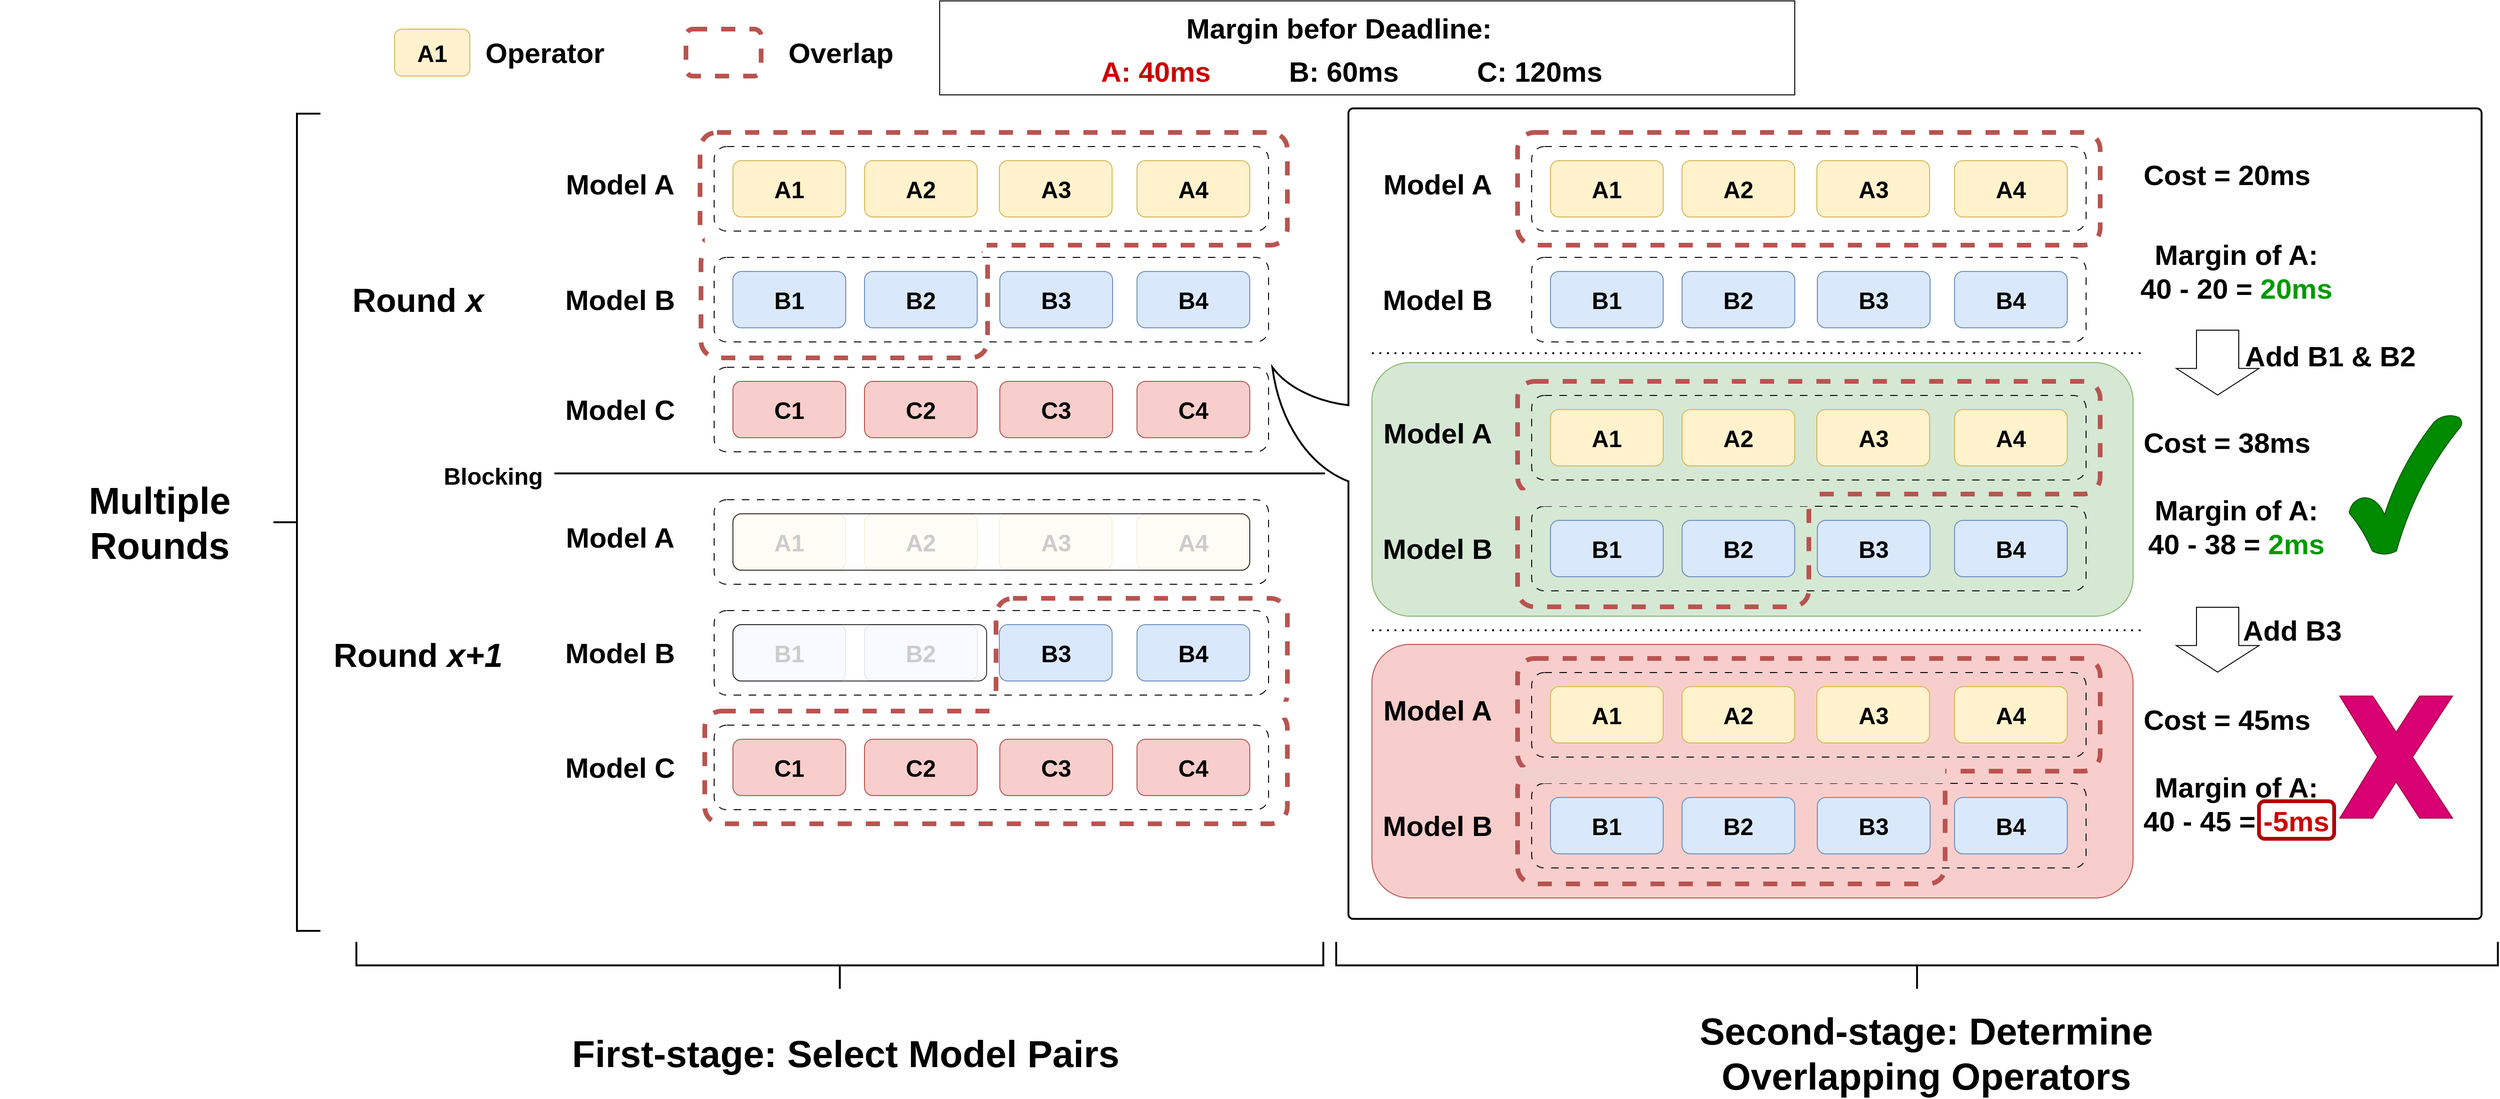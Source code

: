 <mxfile version="22.0.2" type="device">
  <diagram name="第 1 页" id="Swf7uyS4yp4CafleX0ra">
    <mxGraphModel dx="4302" dy="1061" grid="1" gridSize="10" guides="1" tooltips="1" connect="1" arrows="1" fold="1" page="1" pageScale="1" pageWidth="827" pageHeight="1169" math="0" shadow="0">
      <root>
        <mxCell id="0" />
        <mxCell id="1" parent="0" />
        <mxCell id="ba-7oyt0z8voXFTzTS6v-88" value="" style="whiteSpace=wrap;html=1;shape=mxgraph.basic.roundRectCallout;dx=356.49;dy=81;size=5;boundedLbl=1;rotation=90;fillColor=none;strokeWidth=2;" parent="1" vertex="1">
          <mxGeometry x="-183.96" y="32.4" width="862.82" height="1286.88" as="geometry" />
        </mxCell>
        <mxCell id="XQVcX5hq3e3qukLkaY1j-18" value="" style="rounded=0;whiteSpace=wrap;html=1;fillColor=none;shadow=0;" parent="1" vertex="1">
          <mxGeometry x="-750" y="130" width="910" height="100" as="geometry" />
        </mxCell>
        <mxCell id="XQVcX5hq3e3qukLkaY1j-9" value="" style="rounded=1;whiteSpace=wrap;html=1;fillColor=none;dashed=1;dashPattern=8 8;shadow=0;" parent="1" vertex="1">
          <mxGeometry x="-120" y="285" width="590" height="90" as="geometry" />
        </mxCell>
        <mxCell id="XQVcX5hq3e3qukLkaY1j-10" value="" style="rounded=1;whiteSpace=wrap;html=1;fillColor=none;dashed=1;dashPattern=8 8;shadow=0;" parent="1" vertex="1">
          <mxGeometry x="-120" y="403" width="590" height="90" as="geometry" />
        </mxCell>
        <mxCell id="XQVcX5hq3e3qukLkaY1j-1" value="&lt;font size=&quot;1&quot; style=&quot;&quot;&gt;&lt;b style=&quot;font-size: 25px;&quot;&gt;A1&lt;/b&gt;&lt;/font&gt;" style="rounded=1;whiteSpace=wrap;html=1;fillColor=#fff2cc;strokeColor=#d6b656;shadow=0;" parent="1" vertex="1">
          <mxGeometry x="-100" y="300" width="120" height="60" as="geometry" />
        </mxCell>
        <mxCell id="XQVcX5hq3e3qukLkaY1j-2" value="&lt;b style=&quot;border-color: var(--border-color); font-size: 25px;&quot;&gt;B1&lt;/b&gt;" style="rounded=1;whiteSpace=wrap;html=1;fillColor=#dae8fc;strokeColor=#6c8ebf;shadow=0;" parent="1" vertex="1">
          <mxGeometry x="-100" y="418" width="120" height="60" as="geometry" />
        </mxCell>
        <mxCell id="XQVcX5hq3e3qukLkaY1j-3" value="&lt;b style=&quot;border-color: var(--border-color); font-size: 25px;&quot;&gt;A2&lt;/b&gt;" style="rounded=1;whiteSpace=wrap;html=1;fillColor=#fff2cc;strokeColor=#d6b656;shadow=0;" parent="1" vertex="1">
          <mxGeometry x="40" y="300" width="120" height="60" as="geometry" />
        </mxCell>
        <mxCell id="XQVcX5hq3e3qukLkaY1j-4" value="&lt;b style=&quot;border-color: var(--border-color); font-size: 25px;&quot;&gt;A3&lt;/b&gt;" style="rounded=1;whiteSpace=wrap;html=1;fillColor=#fff2cc;strokeColor=#d6b656;shadow=0;" parent="1" vertex="1">
          <mxGeometry x="183.5" y="300" width="120" height="60" as="geometry" />
        </mxCell>
        <mxCell id="XQVcX5hq3e3qukLkaY1j-5" value="&lt;b style=&quot;border-color: var(--border-color); font-size: 25px;&quot;&gt;A4&lt;/b&gt;" style="rounded=1;whiteSpace=wrap;html=1;fillColor=#fff2cc;strokeColor=#d6b656;shadow=0;" parent="1" vertex="1">
          <mxGeometry x="330" y="300" width="120" height="60" as="geometry" />
        </mxCell>
        <mxCell id="XQVcX5hq3e3qukLkaY1j-6" value="&lt;b style=&quot;border-color: var(--border-color); font-size: 25px;&quot;&gt;B2&lt;/b&gt;" style="rounded=1;whiteSpace=wrap;html=1;fillColor=#dae8fc;strokeColor=#6c8ebf;shadow=0;" parent="1" vertex="1">
          <mxGeometry x="40" y="418" width="120" height="60" as="geometry" />
        </mxCell>
        <mxCell id="XQVcX5hq3e3qukLkaY1j-7" value="&lt;b style=&quot;border-color: var(--border-color); font-size: 25px;&quot;&gt;B3&lt;/b&gt;" style="rounded=1;whiteSpace=wrap;html=1;fillColor=#dae8fc;strokeColor=#6c8ebf;shadow=0;" parent="1" vertex="1">
          <mxGeometry x="184" y="418" width="120" height="60" as="geometry" />
        </mxCell>
        <mxCell id="XQVcX5hq3e3qukLkaY1j-8" value="&lt;b style=&quot;border-color: var(--border-color); font-size: 25px;&quot;&gt;B4&lt;/b&gt;" style="rounded=1;whiteSpace=wrap;html=1;fillColor=#dae8fc;strokeColor=#6c8ebf;shadow=0;" parent="1" vertex="1">
          <mxGeometry x="330" y="418" width="120" height="60" as="geometry" />
        </mxCell>
        <mxCell id="XQVcX5hq3e3qukLkaY1j-14" value="" style="rounded=1;whiteSpace=wrap;html=1;fillColor=none;strokeColor=#b85450;strokeWidth=5;dashed=1;shadow=0;" parent="1" vertex="1">
          <mxGeometry x="-135" y="270" width="620" height="120" as="geometry" />
        </mxCell>
        <mxCell id="XQVcX5hq3e3qukLkaY1j-16" value="&lt;b style=&quot;font-size: 30px;&quot;&gt;&lt;font style=&quot;font-size: 30px;&quot;&gt;Margin befor Deadline:&lt;/font&gt;&lt;/b&gt;" style="text;strokeColor=none;align=center;fillColor=none;html=1;verticalAlign=middle;whiteSpace=wrap;rounded=0;shadow=0;fontSize=30;" parent="1" vertex="1">
          <mxGeometry x="-570" y="144" width="490" height="30" as="geometry" />
        </mxCell>
        <mxCell id="XQVcX5hq3e3qukLkaY1j-17" value="&lt;b style=&quot;font-size: 30px;&quot;&gt;&lt;font style=&quot;font-size: 30px;&quot;&gt;&lt;font color=&quot;#cc0000&quot; style=&quot;font-size: 30px;&quot;&gt;A: 40ms&lt;/font&gt;&amp;nbsp; &amp;nbsp; &amp;nbsp; &amp;nbsp; &amp;nbsp; B: 60ms&amp;nbsp; &amp;nbsp; &amp;nbsp; &amp;nbsp; &amp;nbsp; C: 120ms&lt;/font&gt;&lt;/b&gt;" style="text;strokeColor=none;align=center;fillColor=none;html=1;verticalAlign=middle;whiteSpace=wrap;rounded=0;shadow=0;fontSize=30;" parent="1" vertex="1">
          <mxGeometry x="-590" y="190" width="557" height="30" as="geometry" />
        </mxCell>
        <mxCell id="XQVcX5hq3e3qukLkaY1j-19" value="&lt;b&gt;&lt;font style=&quot;font-size: 30px;&quot;&gt;Model B&lt;/font&gt;&lt;/b&gt;" style="text;strokeColor=none;align=center;fillColor=none;html=1;verticalAlign=middle;whiteSpace=wrap;rounded=0;shadow=0;" parent="1" vertex="1">
          <mxGeometry x="-280" y="433" width="120" height="30" as="geometry" />
        </mxCell>
        <mxCell id="XQVcX5hq3e3qukLkaY1j-20" value="&lt;b&gt;&lt;font style=&quot;font-size: 30px;&quot;&gt;Model A&lt;/font&gt;&lt;/b&gt;" style="text;strokeColor=none;align=center;fillColor=none;html=1;verticalAlign=middle;whiteSpace=wrap;rounded=0;shadow=0;" parent="1" vertex="1">
          <mxGeometry x="-280" y="310" width="120" height="30" as="geometry" />
        </mxCell>
        <mxCell id="XQVcX5hq3e3qukLkaY1j-22" value="&lt;b&gt;&lt;font style=&quot;font-size: 30px;&quot;&gt;Margin of A:&lt;br&gt;40 - 20 = &lt;font color=&quot;#009900&quot;&gt;20ms&lt;/font&gt;&lt;br&gt;&lt;/font&gt;&lt;/b&gt;" style="text;strokeColor=none;align=center;fillColor=none;html=1;verticalAlign=middle;whiteSpace=wrap;rounded=0;shadow=0;" parent="1" vertex="1">
          <mxGeometry x="450" y="403" width="360" height="30" as="geometry" />
        </mxCell>
        <mxCell id="XQVcX5hq3e3qukLkaY1j-23" value="&lt;b&gt;&lt;font style=&quot;font-size: 30px;&quot;&gt;Cost = 20ms&lt;/font&gt;&lt;/b&gt;" style="text;strokeColor=none;align=center;fillColor=none;html=1;verticalAlign=middle;whiteSpace=wrap;rounded=0;shadow=0;" parent="1" vertex="1">
          <mxGeometry x="440" y="300" width="360" height="30" as="geometry" />
        </mxCell>
        <mxCell id="XQVcX5hq3e3qukLkaY1j-37" value="" style="endArrow=none;dashed=1;html=1;dashPattern=1 3;strokeWidth=2;rounded=0;shadow=0;" parent="1" edge="1">
          <mxGeometry width="50" height="50" relative="1" as="geometry">
            <mxPoint x="-290" y="505" as="sourcePoint" />
            <mxPoint x="530" y="505" as="targetPoint" />
          </mxGeometry>
        </mxCell>
        <mxCell id="XQVcX5hq3e3qukLkaY1j-38" value="" style="shape=flexArrow;endArrow=classic;html=1;rounded=0;width=45;endSize=9.07;endWidth=42;shadow=0;" parent="1" edge="1">
          <mxGeometry width="50" height="50" relative="1" as="geometry">
            <mxPoint x="610" y="480" as="sourcePoint" />
            <mxPoint x="610" y="550" as="targetPoint" />
          </mxGeometry>
        </mxCell>
        <mxCell id="XQVcX5hq3e3qukLkaY1j-39" value="&lt;b&gt;&lt;font style=&quot;font-size: 30px;&quot;&gt;Add B1 &amp;amp; B2&lt;/font&gt;&lt;/b&gt;" style="text;strokeColor=none;align=center;fillColor=none;html=1;verticalAlign=middle;whiteSpace=wrap;rounded=0;shadow=0;" parent="1" vertex="1">
          <mxGeometry x="630" y="493" width="200" height="30" as="geometry" />
        </mxCell>
        <mxCell id="XQVcX5hq3e3qukLkaY1j-42" value="" style="group" parent="1" vertex="1" connectable="0">
          <mxGeometry x="-280" y="535" width="800" height="250" as="geometry" />
        </mxCell>
        <mxCell id="XQVcX5hq3e3qukLkaY1j-111" value="" style="rounded=1;whiteSpace=wrap;html=1;fillColor=#d5e8d4;strokeColor=#82b366;" parent="XQVcX5hq3e3qukLkaY1j-42" vertex="1">
          <mxGeometry x="-10" y="-20" width="810" height="270" as="geometry" />
        </mxCell>
        <mxCell id="XQVcX5hq3e3qukLkaY1j-24" value="" style="rounded=1;whiteSpace=wrap;html=1;fillColor=none;dashed=1;dashPattern=8 8;shadow=0;" parent="XQVcX5hq3e3qukLkaY1j-42" vertex="1">
          <mxGeometry x="160" y="15" width="590" height="90" as="geometry" />
        </mxCell>
        <mxCell id="XQVcX5hq3e3qukLkaY1j-25" value="" style="rounded=1;whiteSpace=wrap;html=1;fillColor=none;dashed=1;dashPattern=8 8;shadow=0;" parent="XQVcX5hq3e3qukLkaY1j-42" vertex="1">
          <mxGeometry x="160" y="133" width="590" height="90" as="geometry" />
        </mxCell>
        <mxCell id="XQVcX5hq3e3qukLkaY1j-26" value="&lt;font size=&quot;1&quot; style=&quot;&quot;&gt;&lt;b style=&quot;font-size: 25px;&quot;&gt;A1&lt;/b&gt;&lt;/font&gt;" style="rounded=1;whiteSpace=wrap;html=1;fillColor=#fff2cc;strokeColor=#d6b656;shadow=0;" parent="XQVcX5hq3e3qukLkaY1j-42" vertex="1">
          <mxGeometry x="180" y="30" width="120" height="60" as="geometry" />
        </mxCell>
        <mxCell id="XQVcX5hq3e3qukLkaY1j-27" value="&lt;b style=&quot;border-color: var(--border-color); font-size: 25px;&quot;&gt;B1&lt;/b&gt;" style="rounded=1;whiteSpace=wrap;html=1;fillColor=#dae8fc;strokeColor=#6c8ebf;shadow=0;" parent="XQVcX5hq3e3qukLkaY1j-42" vertex="1">
          <mxGeometry x="180" y="148" width="120" height="60" as="geometry" />
        </mxCell>
        <mxCell id="XQVcX5hq3e3qukLkaY1j-28" value="&lt;b style=&quot;border-color: var(--border-color); font-size: 25px;&quot;&gt;A2&lt;/b&gt;" style="rounded=1;whiteSpace=wrap;html=1;fillColor=#fff2cc;strokeColor=#d6b656;shadow=0;" parent="XQVcX5hq3e3qukLkaY1j-42" vertex="1">
          <mxGeometry x="320" y="30" width="120" height="60" as="geometry" />
        </mxCell>
        <mxCell id="XQVcX5hq3e3qukLkaY1j-29" value="&lt;b style=&quot;border-color: var(--border-color); font-size: 25px;&quot;&gt;A3&lt;/b&gt;" style="rounded=1;whiteSpace=wrap;html=1;fillColor=#fff2cc;strokeColor=#d6b656;shadow=0;" parent="XQVcX5hq3e3qukLkaY1j-42" vertex="1">
          <mxGeometry x="463.5" y="30" width="120" height="60" as="geometry" />
        </mxCell>
        <mxCell id="XQVcX5hq3e3qukLkaY1j-30" value="&lt;b style=&quot;border-color: var(--border-color); font-size: 25px;&quot;&gt;A4&lt;/b&gt;" style="rounded=1;whiteSpace=wrap;html=1;fillColor=#fff2cc;strokeColor=#d6b656;shadow=0;" parent="XQVcX5hq3e3qukLkaY1j-42" vertex="1">
          <mxGeometry x="610" y="30" width="120" height="60" as="geometry" />
        </mxCell>
        <mxCell id="XQVcX5hq3e3qukLkaY1j-31" value="&lt;b style=&quot;border-color: var(--border-color); font-size: 25px;&quot;&gt;B2&lt;/b&gt;" style="rounded=1;whiteSpace=wrap;html=1;fillColor=#dae8fc;strokeColor=#6c8ebf;shadow=0;" parent="XQVcX5hq3e3qukLkaY1j-42" vertex="1">
          <mxGeometry x="320" y="148" width="120" height="60" as="geometry" />
        </mxCell>
        <mxCell id="XQVcX5hq3e3qukLkaY1j-32" value="&lt;b style=&quot;border-color: var(--border-color); font-size: 25px;&quot;&gt;B3&lt;/b&gt;" style="rounded=1;whiteSpace=wrap;html=1;fillColor=#dae8fc;strokeColor=#6c8ebf;shadow=0;" parent="XQVcX5hq3e3qukLkaY1j-42" vertex="1">
          <mxGeometry x="464" y="148" width="120" height="60" as="geometry" />
        </mxCell>
        <mxCell id="XQVcX5hq3e3qukLkaY1j-33" value="&lt;b style=&quot;border-color: var(--border-color); font-size: 25px;&quot;&gt;B4&lt;/b&gt;" style="rounded=1;whiteSpace=wrap;html=1;fillColor=#dae8fc;strokeColor=#6c8ebf;shadow=0;" parent="XQVcX5hq3e3qukLkaY1j-42" vertex="1">
          <mxGeometry x="610" y="148" width="120" height="60" as="geometry" />
        </mxCell>
        <mxCell id="XQVcX5hq3e3qukLkaY1j-34" value="" style="rounded=1;whiteSpace=wrap;html=1;fillColor=none;strokeColor=#b85450;strokeWidth=5;dashed=1;shadow=0;" parent="XQVcX5hq3e3qukLkaY1j-42" vertex="1">
          <mxGeometry x="145" width="620" height="120" as="geometry" />
        </mxCell>
        <mxCell id="XQVcX5hq3e3qukLkaY1j-35" value="&lt;b&gt;&lt;font style=&quot;font-size: 30px;&quot;&gt;Model B&lt;/font&gt;&lt;/b&gt;" style="text;strokeColor=none;align=center;fillColor=none;html=1;verticalAlign=middle;whiteSpace=wrap;rounded=0;shadow=0;" parent="XQVcX5hq3e3qukLkaY1j-42" vertex="1">
          <mxGeometry y="163" width="120" height="30" as="geometry" />
        </mxCell>
        <mxCell id="XQVcX5hq3e3qukLkaY1j-36" value="&lt;b&gt;&lt;font style=&quot;font-size: 30px;&quot;&gt;Model A&lt;/font&gt;&lt;/b&gt;" style="text;strokeColor=none;align=center;fillColor=none;html=1;verticalAlign=middle;whiteSpace=wrap;rounded=0;shadow=0;" parent="XQVcX5hq3e3qukLkaY1j-42" vertex="1">
          <mxGeometry y="40" width="120" height="30" as="geometry" />
        </mxCell>
        <mxCell id="XQVcX5hq3e3qukLkaY1j-40" value="" style="rounded=1;whiteSpace=wrap;html=1;fillColor=none;strokeColor=#b85450;strokeWidth=5;dashed=1;shadow=0;" parent="XQVcX5hq3e3qukLkaY1j-42" vertex="1">
          <mxGeometry x="145" y="120" width="310" height="120" as="geometry" />
        </mxCell>
        <mxCell id="XQVcX5hq3e3qukLkaY1j-41" value="" style="rounded=1;whiteSpace=wrap;html=1;strokeColor=none;fillColor=#d8e7d5;" parent="XQVcX5hq3e3qukLkaY1j-42" vertex="1">
          <mxGeometry x="145" y="116" width="315" height="17" as="geometry" />
        </mxCell>
        <mxCell id="XQVcX5hq3e3qukLkaY1j-43" value="&lt;b&gt;&lt;font style=&quot;font-size: 30px;&quot;&gt;Cost = 38ms&lt;/font&gt;&lt;/b&gt;" style="text;strokeColor=none;align=center;fillColor=none;html=1;verticalAlign=middle;whiteSpace=wrap;rounded=0;shadow=0;" parent="1" vertex="1">
          <mxGeometry x="440" y="585" width="360" height="30" as="geometry" />
        </mxCell>
        <mxCell id="XQVcX5hq3e3qukLkaY1j-44" value="&lt;b&gt;&lt;font style=&quot;font-size: 30px;&quot;&gt;Margin of A:&lt;br&gt;40 - 38 = &lt;font color=&quot;#009900&quot;&gt;2ms&lt;/font&gt;&lt;br&gt;&lt;/font&gt;&lt;/b&gt;" style="text;strokeColor=none;align=center;fillColor=none;html=1;verticalAlign=middle;whiteSpace=wrap;rounded=0;shadow=0;" parent="1" vertex="1">
          <mxGeometry x="450" y="675" width="360" height="30" as="geometry" />
        </mxCell>
        <mxCell id="XQVcX5hq3e3qukLkaY1j-87" value="" style="endArrow=none;dashed=1;html=1;dashPattern=1 3;strokeWidth=2;rounded=0;shadow=0;" parent="1" edge="1">
          <mxGeometry width="50" height="50" relative="1" as="geometry">
            <mxPoint x="-290" y="800" as="sourcePoint" />
            <mxPoint x="530" y="800" as="targetPoint" />
          </mxGeometry>
        </mxCell>
        <mxCell id="XQVcX5hq3e3qukLkaY1j-88" value="" style="shape=flexArrow;endArrow=classic;html=1;rounded=0;width=45;endSize=9.07;endWidth=42;shadow=0;" parent="1" edge="1">
          <mxGeometry width="50" height="50" relative="1" as="geometry">
            <mxPoint x="610" y="775" as="sourcePoint" />
            <mxPoint x="610" y="845" as="targetPoint" />
          </mxGeometry>
        </mxCell>
        <mxCell id="XQVcX5hq3e3qukLkaY1j-89" value="&lt;b&gt;&lt;font style=&quot;font-size: 30px;&quot;&gt;Add B3&lt;/font&gt;&lt;/b&gt;" style="text;strokeColor=none;align=center;fillColor=none;html=1;verticalAlign=middle;whiteSpace=wrap;rounded=0;shadow=0;" parent="1" vertex="1">
          <mxGeometry x="610" y="785" width="159" height="30" as="geometry" />
        </mxCell>
        <mxCell id="XQVcX5hq3e3qukLkaY1j-90" value="" style="group" parent="1" vertex="1" connectable="0">
          <mxGeometry x="-280" y="830" width="800" height="255" as="geometry" />
        </mxCell>
        <mxCell id="XQVcX5hq3e3qukLkaY1j-112" value="" style="rounded=1;whiteSpace=wrap;html=1;fillColor=#f8cecc;strokeColor=#b85450;" parent="XQVcX5hq3e3qukLkaY1j-90" vertex="1">
          <mxGeometry x="-10" y="-15" width="810" height="270" as="geometry" />
        </mxCell>
        <mxCell id="XQVcX5hq3e3qukLkaY1j-91" value="" style="rounded=1;whiteSpace=wrap;html=1;fillColor=none;dashed=1;dashPattern=8 8;shadow=0;" parent="XQVcX5hq3e3qukLkaY1j-90" vertex="1">
          <mxGeometry x="160" y="15" width="590" height="90" as="geometry" />
        </mxCell>
        <mxCell id="XQVcX5hq3e3qukLkaY1j-92" value="" style="rounded=1;whiteSpace=wrap;html=1;fillColor=none;dashed=1;dashPattern=8 8;shadow=0;" parent="XQVcX5hq3e3qukLkaY1j-90" vertex="1">
          <mxGeometry x="160" y="133" width="590" height="90" as="geometry" />
        </mxCell>
        <mxCell id="XQVcX5hq3e3qukLkaY1j-93" value="&lt;font size=&quot;1&quot; style=&quot;&quot;&gt;&lt;b style=&quot;font-size: 25px;&quot;&gt;A1&lt;/b&gt;&lt;/font&gt;" style="rounded=1;whiteSpace=wrap;html=1;fillColor=#fff2cc;strokeColor=#d6b656;shadow=0;" parent="XQVcX5hq3e3qukLkaY1j-90" vertex="1">
          <mxGeometry x="180" y="30" width="120" height="60" as="geometry" />
        </mxCell>
        <mxCell id="XQVcX5hq3e3qukLkaY1j-94" value="&lt;b style=&quot;border-color: var(--border-color); font-size: 25px;&quot;&gt;B1&lt;/b&gt;" style="rounded=1;whiteSpace=wrap;html=1;fillColor=#dae8fc;strokeColor=#6c8ebf;shadow=0;" parent="XQVcX5hq3e3qukLkaY1j-90" vertex="1">
          <mxGeometry x="180" y="148" width="120" height="60" as="geometry" />
        </mxCell>
        <mxCell id="XQVcX5hq3e3qukLkaY1j-95" value="&lt;b style=&quot;border-color: var(--border-color); font-size: 25px;&quot;&gt;A2&lt;/b&gt;" style="rounded=1;whiteSpace=wrap;html=1;fillColor=#fff2cc;strokeColor=#d6b656;shadow=0;" parent="XQVcX5hq3e3qukLkaY1j-90" vertex="1">
          <mxGeometry x="320" y="30" width="120" height="60" as="geometry" />
        </mxCell>
        <mxCell id="XQVcX5hq3e3qukLkaY1j-96" value="&lt;b style=&quot;border-color: var(--border-color); font-size: 25px;&quot;&gt;A3&lt;/b&gt;" style="rounded=1;whiteSpace=wrap;html=1;fillColor=#fff2cc;strokeColor=#d6b656;shadow=0;" parent="XQVcX5hq3e3qukLkaY1j-90" vertex="1">
          <mxGeometry x="463.5" y="30" width="120" height="60" as="geometry" />
        </mxCell>
        <mxCell id="XQVcX5hq3e3qukLkaY1j-97" value="&lt;b style=&quot;border-color: var(--border-color); font-size: 25px;&quot;&gt;A4&lt;/b&gt;" style="rounded=1;whiteSpace=wrap;html=1;fillColor=#fff2cc;strokeColor=#d6b656;shadow=0;" parent="XQVcX5hq3e3qukLkaY1j-90" vertex="1">
          <mxGeometry x="610" y="30" width="120" height="60" as="geometry" />
        </mxCell>
        <mxCell id="XQVcX5hq3e3qukLkaY1j-98" value="&lt;b style=&quot;border-color: var(--border-color); font-size: 25px;&quot;&gt;B2&lt;/b&gt;" style="rounded=1;whiteSpace=wrap;html=1;fillColor=#dae8fc;strokeColor=#6c8ebf;shadow=0;" parent="XQVcX5hq3e3qukLkaY1j-90" vertex="1">
          <mxGeometry x="320" y="148" width="120" height="60" as="geometry" />
        </mxCell>
        <mxCell id="XQVcX5hq3e3qukLkaY1j-99" value="&lt;b style=&quot;border-color: var(--border-color); font-size: 25px;&quot;&gt;B3&lt;/b&gt;" style="rounded=1;whiteSpace=wrap;html=1;fillColor=#dae8fc;strokeColor=#6c8ebf;shadow=0;" parent="XQVcX5hq3e3qukLkaY1j-90" vertex="1">
          <mxGeometry x="464" y="148" width="120" height="60" as="geometry" />
        </mxCell>
        <mxCell id="XQVcX5hq3e3qukLkaY1j-100" value="&lt;b style=&quot;border-color: var(--border-color); font-size: 25px;&quot;&gt;B4&lt;/b&gt;" style="rounded=1;whiteSpace=wrap;html=1;fillColor=#dae8fc;strokeColor=#6c8ebf;shadow=0;" parent="XQVcX5hq3e3qukLkaY1j-90" vertex="1">
          <mxGeometry x="610" y="148" width="120" height="60" as="geometry" />
        </mxCell>
        <mxCell id="XQVcX5hq3e3qukLkaY1j-101" value="" style="rounded=1;whiteSpace=wrap;html=1;fillColor=none;strokeColor=#b85450;strokeWidth=5;dashed=1;shadow=0;" parent="XQVcX5hq3e3qukLkaY1j-90" vertex="1">
          <mxGeometry x="145" width="620" height="120" as="geometry" />
        </mxCell>
        <mxCell id="XQVcX5hq3e3qukLkaY1j-102" value="&lt;b&gt;&lt;font style=&quot;font-size: 30px;&quot;&gt;Model B&lt;/font&gt;&lt;/b&gt;" style="text;strokeColor=none;align=center;fillColor=none;html=1;verticalAlign=middle;whiteSpace=wrap;rounded=0;shadow=0;" parent="XQVcX5hq3e3qukLkaY1j-90" vertex="1">
          <mxGeometry y="163" width="120" height="30" as="geometry" />
        </mxCell>
        <mxCell id="XQVcX5hq3e3qukLkaY1j-103" value="&lt;b&gt;&lt;font style=&quot;font-size: 30px;&quot;&gt;Model A&lt;/font&gt;&lt;/b&gt;" style="text;strokeColor=none;align=center;fillColor=none;html=1;verticalAlign=middle;whiteSpace=wrap;rounded=0;shadow=0;" parent="XQVcX5hq3e3qukLkaY1j-90" vertex="1">
          <mxGeometry y="40" width="120" height="30" as="geometry" />
        </mxCell>
        <mxCell id="XQVcX5hq3e3qukLkaY1j-104" value="" style="rounded=1;whiteSpace=wrap;html=1;fillColor=none;strokeColor=#b85450;strokeWidth=5;dashed=1;shadow=0;" parent="XQVcX5hq3e3qukLkaY1j-90" vertex="1">
          <mxGeometry x="145" y="120" width="455" height="120" as="geometry" />
        </mxCell>
        <mxCell id="XQVcX5hq3e3qukLkaY1j-105" value="" style="rounded=1;whiteSpace=wrap;html=1;strokeColor=none;fillColor=#f2d0cd;" parent="XQVcX5hq3e3qukLkaY1j-90" vertex="1">
          <mxGeometry x="145" y="116" width="455" height="17" as="geometry" />
        </mxCell>
        <mxCell id="XQVcX5hq3e3qukLkaY1j-106" value="&lt;b&gt;&lt;font style=&quot;font-size: 30px;&quot;&gt;Cost = 45ms&lt;/font&gt;&lt;/b&gt;" style="text;strokeColor=none;align=center;fillColor=none;html=1;verticalAlign=middle;whiteSpace=wrap;rounded=0;shadow=0;" parent="1" vertex="1">
          <mxGeometry x="440" y="880" width="360" height="30" as="geometry" />
        </mxCell>
        <mxCell id="XQVcX5hq3e3qukLkaY1j-107" value="&lt;b&gt;&lt;font style=&quot;font-size: 30px;&quot;&gt;Margin of A:&lt;br&gt;40 - 45 = &lt;font color=&quot;#cc0000&quot;&gt;-5ms&lt;/font&gt;&lt;br&gt;&lt;/font&gt;&lt;/b&gt;" style="text;strokeColor=none;align=center;fillColor=none;html=1;verticalAlign=middle;whiteSpace=wrap;rounded=0;shadow=0;" parent="1" vertex="1">
          <mxGeometry x="450" y="970" width="360" height="30" as="geometry" />
        </mxCell>
        <mxCell id="ba-7oyt0z8voXFTzTS6v-2" value="" style="rounded=1;whiteSpace=wrap;html=1;fillColor=none;dashed=1;dashPattern=8 8;shadow=0;" parent="1" vertex="1">
          <mxGeometry x="-990" y="285" width="590" height="90" as="geometry" />
        </mxCell>
        <mxCell id="ba-7oyt0z8voXFTzTS6v-3" value="" style="rounded=1;whiteSpace=wrap;html=1;fillColor=none;strokeColor=#b85450;strokeWidth=5;dashed=1;shadow=0;fontSize=30;" parent="1" vertex="1">
          <mxGeometry x="-1020" y="160" width="80" height="50" as="geometry" />
        </mxCell>
        <mxCell id="ba-7oyt0z8voXFTzTS6v-4" value="" style="rounded=1;whiteSpace=wrap;html=1;fillColor=none;dashed=1;dashPattern=8 8;shadow=0;" parent="1" vertex="1">
          <mxGeometry x="-990" y="403" width="590" height="90" as="geometry" />
        </mxCell>
        <mxCell id="ba-7oyt0z8voXFTzTS6v-5" value="&lt;font size=&quot;1&quot; style=&quot;&quot;&gt;&lt;b style=&quot;font-size: 25px;&quot;&gt;A1&lt;/b&gt;&lt;/font&gt;" style="rounded=1;whiteSpace=wrap;html=1;fillColor=#fff2cc;strokeColor=#d6b656;shadow=0;" parent="1" vertex="1">
          <mxGeometry x="-970" y="300" width="120" height="60" as="geometry" />
        </mxCell>
        <mxCell id="ba-7oyt0z8voXFTzTS6v-6" value="&lt;b style=&quot;border-color: var(--border-color); font-size: 25px;&quot;&gt;B1&lt;/b&gt;" style="rounded=1;whiteSpace=wrap;html=1;fillColor=#dae8fc;strokeColor=#6c8ebf;shadow=0;" parent="1" vertex="1">
          <mxGeometry x="-970" y="418" width="120" height="60" as="geometry" />
        </mxCell>
        <mxCell id="ba-7oyt0z8voXFTzTS6v-7" value="&lt;b style=&quot;border-color: var(--border-color); font-size: 25px;&quot;&gt;A2&lt;/b&gt;" style="rounded=1;whiteSpace=wrap;html=1;fillColor=#fff2cc;strokeColor=#d6b656;shadow=0;" parent="1" vertex="1">
          <mxGeometry x="-830" y="300" width="120" height="60" as="geometry" />
        </mxCell>
        <mxCell id="ba-7oyt0z8voXFTzTS6v-8" value="&lt;b style=&quot;border-color: var(--border-color); font-size: 25px;&quot;&gt;A3&lt;/b&gt;" style="rounded=1;whiteSpace=wrap;html=1;fillColor=#fff2cc;strokeColor=#d6b656;shadow=0;" parent="1" vertex="1">
          <mxGeometry x="-686.5" y="300" width="120" height="60" as="geometry" />
        </mxCell>
        <mxCell id="ba-7oyt0z8voXFTzTS6v-9" value="&lt;b style=&quot;border-color: var(--border-color); font-size: 25px;&quot;&gt;A4&lt;/b&gt;" style="rounded=1;whiteSpace=wrap;html=1;fillColor=#fff2cc;strokeColor=#d6b656;shadow=0;" parent="1" vertex="1">
          <mxGeometry x="-540" y="300" width="120" height="60" as="geometry" />
        </mxCell>
        <mxCell id="ba-7oyt0z8voXFTzTS6v-10" value="&lt;b style=&quot;border-color: var(--border-color); font-size: 25px;&quot;&gt;B2&lt;/b&gt;" style="rounded=1;whiteSpace=wrap;html=1;fillColor=#dae8fc;strokeColor=#6c8ebf;shadow=0;" parent="1" vertex="1">
          <mxGeometry x="-830" y="418" width="120" height="60" as="geometry" />
        </mxCell>
        <mxCell id="ba-7oyt0z8voXFTzTS6v-11" value="&lt;b style=&quot;border-color: var(--border-color); font-size: 25px;&quot;&gt;B3&lt;/b&gt;" style="rounded=1;whiteSpace=wrap;html=1;fillColor=#dae8fc;strokeColor=#6c8ebf;shadow=0;" parent="1" vertex="1">
          <mxGeometry x="-686" y="418" width="120" height="60" as="geometry" />
        </mxCell>
        <mxCell id="ba-7oyt0z8voXFTzTS6v-12" value="&lt;b style=&quot;border-color: var(--border-color); font-size: 25px;&quot;&gt;B4&lt;/b&gt;" style="rounded=1;whiteSpace=wrap;html=1;fillColor=#dae8fc;strokeColor=#6c8ebf;shadow=0;" parent="1" vertex="1">
          <mxGeometry x="-540" y="418" width="120" height="60" as="geometry" />
        </mxCell>
        <mxCell id="ba-7oyt0z8voXFTzTS6v-13" value="&lt;font size=&quot;1&quot; style=&quot;&quot;&gt;&lt;b style=&quot;font-size: 25px;&quot;&gt;A1&lt;/b&gt;&lt;/font&gt;" style="rounded=1;whiteSpace=wrap;html=1;fillColor=#fff2cc;strokeColor=#d6b656;shadow=0;" parent="1" vertex="1">
          <mxGeometry x="-1330" y="160" width="80" height="50" as="geometry" />
        </mxCell>
        <mxCell id="ba-7oyt0z8voXFTzTS6v-14" value="&lt;b style=&quot;font-size: 30px;&quot;&gt;&lt;font style=&quot;font-size: 30px;&quot;&gt;Operator&lt;/font&gt;&lt;/b&gt;" style="text;strokeColor=none;align=center;fillColor=none;html=1;verticalAlign=middle;whiteSpace=wrap;rounded=0;shadow=0;fontSize=30;" parent="1" vertex="1">
          <mxGeometry x="-1200" y="170" width="60" height="30" as="geometry" />
        </mxCell>
        <mxCell id="ba-7oyt0z8voXFTzTS6v-15" value="" style="rounded=1;whiteSpace=wrap;html=1;fillColor=none;strokeColor=#b85450;strokeWidth=5;dashed=1;shadow=0;" parent="1" vertex="1">
          <mxGeometry x="-1005" y="270" width="625" height="120" as="geometry" />
        </mxCell>
        <mxCell id="ba-7oyt0z8voXFTzTS6v-16" value="&lt;b style=&quot;font-size: 30px;&quot;&gt;&lt;font style=&quot;font-size: 30px;&quot;&gt;Overlap&lt;/font&gt;&lt;/b&gt;" style="text;strokeColor=none;align=center;fillColor=none;html=1;verticalAlign=middle;whiteSpace=wrap;rounded=0;shadow=0;fontSize=30;" parent="1" vertex="1">
          <mxGeometry x="-920" y="170" width="130" height="30" as="geometry" />
        </mxCell>
        <mxCell id="ba-7oyt0z8voXFTzTS6v-17" value="&lt;b&gt;&lt;font style=&quot;font-size: 30px;&quot;&gt;Model B&lt;/font&gt;&lt;/b&gt;" style="text;strokeColor=none;align=center;fillColor=none;html=1;verticalAlign=middle;whiteSpace=wrap;rounded=0;shadow=0;" parent="1" vertex="1">
          <mxGeometry x="-1150" y="433" width="120" height="30" as="geometry" />
        </mxCell>
        <mxCell id="ba-7oyt0z8voXFTzTS6v-18" value="&lt;b&gt;&lt;font style=&quot;font-size: 30px;&quot;&gt;Model A&lt;/font&gt;&lt;/b&gt;" style="text;strokeColor=none;align=center;fillColor=none;html=1;verticalAlign=middle;whiteSpace=wrap;rounded=0;shadow=0;" parent="1" vertex="1">
          <mxGeometry x="-1150" y="310" width="120" height="30" as="geometry" />
        </mxCell>
        <mxCell id="ba-7oyt0z8voXFTzTS6v-19" value="&lt;b style=&quot;font-size: 35px;&quot;&gt;&lt;font style=&quot;font-size: 35px;&quot;&gt;Round &lt;i&gt;x&lt;/i&gt;&lt;/font&gt;&lt;/b&gt;" style="text;strokeColor=none;align=center;fillColor=none;html=1;verticalAlign=middle;whiteSpace=wrap;rounded=0;shadow=0;" parent="1" vertex="1">
          <mxGeometry x="-1395" y="433" width="180" height="30" as="geometry" />
        </mxCell>
        <mxCell id="ba-7oyt0z8voXFTzTS6v-20" value="" style="endArrow=none;html=1;strokeWidth=2;rounded=0;shadow=0;" parent="1" edge="1">
          <mxGeometry width="50" height="50" relative="1" as="geometry">
            <mxPoint x="-1160" y="633" as="sourcePoint" />
            <mxPoint x="-340" y="633" as="targetPoint" />
          </mxGeometry>
        </mxCell>
        <mxCell id="ba-7oyt0z8voXFTzTS6v-39" value="" style="rounded=1;whiteSpace=wrap;html=1;fillColor=none;dashed=1;dashPattern=8 8;shadow=0;" parent="1" vertex="1">
          <mxGeometry x="-990" y="661" width="590" height="90" as="geometry" />
        </mxCell>
        <mxCell id="ba-7oyt0z8voXFTzTS6v-40" value="" style="rounded=1;whiteSpace=wrap;html=1;fillColor=none;dashed=1;dashPattern=8 8;shadow=0;" parent="1" vertex="1">
          <mxGeometry x="-990" y="779" width="590" height="90" as="geometry" />
        </mxCell>
        <mxCell id="ba-7oyt0z8voXFTzTS6v-41" value="&lt;font size=&quot;1&quot; style=&quot;&quot;&gt;&lt;b style=&quot;font-size: 25px;&quot;&gt;A1&lt;/b&gt;&lt;/font&gt;" style="rounded=1;whiteSpace=wrap;html=1;fillColor=#fff2cc;strokeColor=#d6b656;shadow=0;" parent="1" vertex="1">
          <mxGeometry x="-970" y="676" width="120" height="60" as="geometry" />
        </mxCell>
        <mxCell id="ba-7oyt0z8voXFTzTS6v-42" value="&lt;b style=&quot;border-color: var(--border-color); font-size: 25px;&quot;&gt;B1&lt;/b&gt;" style="rounded=1;whiteSpace=wrap;html=1;fillColor=#dae8fc;strokeColor=#6c8ebf;shadow=0;" parent="1" vertex="1">
          <mxGeometry x="-970" y="794" width="120" height="60" as="geometry" />
        </mxCell>
        <mxCell id="ba-7oyt0z8voXFTzTS6v-43" value="&lt;b style=&quot;border-color: var(--border-color); font-size: 25px;&quot;&gt;A2&lt;/b&gt;" style="rounded=1;whiteSpace=wrap;html=1;fillColor=#fff2cc;strokeColor=#d6b656;shadow=0;" parent="1" vertex="1">
          <mxGeometry x="-830" y="676" width="120" height="60" as="geometry" />
        </mxCell>
        <mxCell id="ba-7oyt0z8voXFTzTS6v-44" value="&lt;b style=&quot;border-color: var(--border-color); font-size: 25px;&quot;&gt;A3&lt;/b&gt;" style="rounded=1;whiteSpace=wrap;html=1;fillColor=#fff2cc;strokeColor=#d6b656;shadow=0;" parent="1" vertex="1">
          <mxGeometry x="-686.5" y="676" width="120" height="60" as="geometry" />
        </mxCell>
        <mxCell id="ba-7oyt0z8voXFTzTS6v-45" value="&lt;b style=&quot;border-color: var(--border-color); font-size: 25px;&quot;&gt;A4&lt;/b&gt;" style="rounded=1;whiteSpace=wrap;html=1;fillColor=#fff2cc;strokeColor=#d6b656;shadow=0;" parent="1" vertex="1">
          <mxGeometry x="-540" y="676" width="120" height="60" as="geometry" />
        </mxCell>
        <mxCell id="ba-7oyt0z8voXFTzTS6v-46" value="&lt;b style=&quot;border-color: var(--border-color); font-size: 25px;&quot;&gt;B2&lt;/b&gt;" style="rounded=1;whiteSpace=wrap;html=1;fillColor=#dae8fc;strokeColor=#6c8ebf;shadow=0;" parent="1" vertex="1">
          <mxGeometry x="-830" y="794" width="120" height="60" as="geometry" />
        </mxCell>
        <mxCell id="ba-7oyt0z8voXFTzTS6v-47" value="&lt;b style=&quot;border-color: var(--border-color); font-size: 25px;&quot;&gt;B4&lt;/b&gt;" style="rounded=1;whiteSpace=wrap;html=1;fillColor=#dae8fc;strokeColor=#6c8ebf;shadow=0;" parent="1" vertex="1">
          <mxGeometry x="-540" y="794" width="120" height="60" as="geometry" />
        </mxCell>
        <mxCell id="ba-7oyt0z8voXFTzTS6v-48" value="" style="rounded=1;whiteSpace=wrap;html=1;fillColor=none;strokeColor=#b85450;strokeWidth=5;dashed=1;shadow=0;" parent="1" vertex="1">
          <mxGeometry x="-1000" y="886" width="620" height="120" as="geometry" />
        </mxCell>
        <mxCell id="ba-7oyt0z8voXFTzTS6v-49" value="&lt;b&gt;&lt;font style=&quot;font-size: 30px;&quot;&gt;Model B&lt;/font&gt;&lt;/b&gt;" style="text;strokeColor=none;align=center;fillColor=none;html=1;verticalAlign=middle;whiteSpace=wrap;rounded=0;shadow=0;" parent="1" vertex="1">
          <mxGeometry x="-1150" y="809" width="120" height="30" as="geometry" />
        </mxCell>
        <mxCell id="ba-7oyt0z8voXFTzTS6v-50" value="&lt;b&gt;&lt;font style=&quot;font-size: 30px;&quot;&gt;Model A&lt;/font&gt;&lt;/b&gt;" style="text;strokeColor=none;align=center;fillColor=none;html=1;verticalAlign=middle;whiteSpace=wrap;rounded=0;shadow=0;" parent="1" vertex="1">
          <mxGeometry x="-1150" y="686" width="120" height="30" as="geometry" />
        </mxCell>
        <mxCell id="ba-7oyt0z8voXFTzTS6v-51" value="" style="rounded=1;whiteSpace=wrap;html=1;fillColor=none;strokeColor=#b85450;strokeWidth=5;dashed=1;shadow=0;" parent="1" vertex="1">
          <mxGeometry x="-690" y="766" width="310" height="120" as="geometry" />
        </mxCell>
        <mxCell id="ba-7oyt0z8voXFTzTS6v-52" value="&lt;b style=&quot;border-color: var(--border-color); font-size: 25px;&quot;&gt;B3&lt;/b&gt;" style="rounded=1;whiteSpace=wrap;html=1;fillColor=#dae8fc;strokeColor=#6c8ebf;shadow=0;" parent="1" vertex="1">
          <mxGeometry x="-686.5" y="794" width="120" height="60" as="geometry" />
        </mxCell>
        <mxCell id="ba-7oyt0z8voXFTzTS6v-53" value="" style="rounded=1;whiteSpace=wrap;html=1;strokeColor=none;fillColor=#FFFFFF;" parent="1" vertex="1">
          <mxGeometry x="-690" y="876" width="320" height="17" as="geometry" />
        </mxCell>
        <mxCell id="ba-7oyt0z8voXFTzTS6v-54" value="" style="rounded=1;whiteSpace=wrap;html=1;opacity=80;" parent="1" vertex="1">
          <mxGeometry x="-970" y="676" width="550" height="60" as="geometry" />
        </mxCell>
        <mxCell id="ba-7oyt0z8voXFTzTS6v-55" value="" style="rounded=1;whiteSpace=wrap;html=1;opacity=80;" parent="1" vertex="1">
          <mxGeometry x="-970" y="794" width="270" height="60" as="geometry" />
        </mxCell>
        <mxCell id="ba-7oyt0z8voXFTzTS6v-57" value="&lt;span&gt;&lt;font style=&quot;font-size: 25px;&quot;&gt;Blocking&lt;/font&gt;&lt;/span&gt;" style="text;strokeColor=none;align=center;fillColor=none;html=1;verticalAlign=middle;whiteSpace=wrap;rounded=0;shadow=0;fontStyle=1" parent="1" vertex="1">
          <mxGeometry x="-1310" y="620" width="170" height="30" as="geometry" />
        </mxCell>
        <mxCell id="ba-7oyt0z8voXFTzTS6v-59" value="&lt;b style=&quot;font-size: 35px;&quot;&gt;&lt;font style=&quot;font-size: 35px;&quot;&gt;Round &lt;i&gt;x+1&lt;/i&gt;&lt;/font&gt;&lt;/b&gt;" style="text;strokeColor=none;align=center;fillColor=none;html=1;verticalAlign=middle;whiteSpace=wrap;rounded=0;shadow=0;" parent="1" vertex="1">
          <mxGeometry x="-1410" y="811" width="210" height="30" as="geometry" />
        </mxCell>
        <mxCell id="ba-7oyt0z8voXFTzTS6v-61" value="" style="rounded=1;whiteSpace=wrap;html=1;fillColor=none;dashed=1;dashPattern=8 8;shadow=0;" parent="1" vertex="1">
          <mxGeometry x="-990" y="520" width="590" height="90" as="geometry" />
        </mxCell>
        <mxCell id="ba-7oyt0z8voXFTzTS6v-62" value="&lt;b style=&quot;border-color: var(--border-color); font-size: 25px;&quot;&gt;C1&lt;/b&gt;" style="rounded=1;whiteSpace=wrap;html=1;fillColor=#f8cecc;strokeColor=#b85450;shadow=0;" parent="1" vertex="1">
          <mxGeometry x="-970" y="535" width="120" height="60" as="geometry" />
        </mxCell>
        <mxCell id="ba-7oyt0z8voXFTzTS6v-63" value="&lt;b style=&quot;border-color: var(--border-color); font-size: 25px;&quot;&gt;C2&lt;/b&gt;" style="rounded=1;whiteSpace=wrap;html=1;fillColor=#f8cecc;strokeColor=#b85450;shadow=0;" parent="1" vertex="1">
          <mxGeometry x="-830" y="535" width="120" height="60" as="geometry" />
        </mxCell>
        <mxCell id="ba-7oyt0z8voXFTzTS6v-64" value="&lt;b style=&quot;border-color: var(--border-color); font-size: 25px;&quot;&gt;C3&lt;/b&gt;" style="rounded=1;whiteSpace=wrap;html=1;fillColor=#f8cecc;strokeColor=#b85450;shadow=0;" parent="1" vertex="1">
          <mxGeometry x="-686" y="535" width="120" height="60" as="geometry" />
        </mxCell>
        <mxCell id="ba-7oyt0z8voXFTzTS6v-65" value="&lt;b style=&quot;border-color: var(--border-color); font-size: 25px;&quot;&gt;C4&lt;/b&gt;" style="rounded=1;whiteSpace=wrap;html=1;fillColor=#f8cecc;strokeColor=#b85450;shadow=0;" parent="1" vertex="1">
          <mxGeometry x="-540" y="535" width="120" height="60" as="geometry" />
        </mxCell>
        <mxCell id="ba-7oyt0z8voXFTzTS6v-66" value="&lt;b&gt;&lt;font style=&quot;font-size: 30px;&quot;&gt;Model C&lt;/font&gt;&lt;/b&gt;" style="text;strokeColor=none;align=center;fillColor=none;html=1;verticalAlign=middle;whiteSpace=wrap;rounded=0;shadow=0;" parent="1" vertex="1">
          <mxGeometry x="-1150" y="550" width="120" height="30" as="geometry" />
        </mxCell>
        <mxCell id="ba-7oyt0z8voXFTzTS6v-73" value="&lt;b style=&quot;border-color: var(--border-color); font-size: 25px;&quot;&gt;C1&lt;/b&gt;" style="rounded=1;whiteSpace=wrap;html=1;fillColor=#f8cecc;strokeColor=#b85450;shadow=0;" parent="1" vertex="1">
          <mxGeometry x="-970" y="916" width="120" height="60" as="geometry" />
        </mxCell>
        <mxCell id="ba-7oyt0z8voXFTzTS6v-74" value="&lt;b style=&quot;border-color: var(--border-color); font-size: 25px;&quot;&gt;C2&lt;/b&gt;" style="rounded=1;whiteSpace=wrap;html=1;fillColor=#f8cecc;strokeColor=#b85450;shadow=0;" parent="1" vertex="1">
          <mxGeometry x="-830" y="916" width="120" height="60" as="geometry" />
        </mxCell>
        <mxCell id="ba-7oyt0z8voXFTzTS6v-75" value="&lt;b style=&quot;border-color: var(--border-color); font-size: 25px;&quot;&gt;C3&lt;/b&gt;" style="rounded=1;whiteSpace=wrap;html=1;fillColor=#f8cecc;strokeColor=#b85450;shadow=0;" parent="1" vertex="1">
          <mxGeometry x="-686" y="916" width="120" height="60" as="geometry" />
        </mxCell>
        <mxCell id="ba-7oyt0z8voXFTzTS6v-76" value="&lt;b style=&quot;border-color: var(--border-color); font-size: 25px;&quot;&gt;C4&lt;/b&gt;" style="rounded=1;whiteSpace=wrap;html=1;fillColor=#f8cecc;strokeColor=#b85450;shadow=0;" parent="1" vertex="1">
          <mxGeometry x="-540" y="916" width="120" height="60" as="geometry" />
        </mxCell>
        <mxCell id="ba-7oyt0z8voXFTzTS6v-77" value="&lt;b&gt;&lt;font style=&quot;font-size: 30px;&quot;&gt;Model C&lt;/font&gt;&lt;/b&gt;" style="text;strokeColor=none;align=center;fillColor=none;html=1;verticalAlign=middle;whiteSpace=wrap;rounded=0;shadow=0;" parent="1" vertex="1">
          <mxGeometry x="-1150" y="931" width="120" height="30" as="geometry" />
        </mxCell>
        <mxCell id="ba-7oyt0z8voXFTzTS6v-78" value="" style="rounded=1;whiteSpace=wrap;html=1;fillColor=none;dashed=1;dashPattern=8 8;shadow=0;" parent="1" vertex="1">
          <mxGeometry x="-990" y="901" width="590" height="90" as="geometry" />
        </mxCell>
        <mxCell id="ba-7oyt0z8voXFTzTS6v-85" value="" style="rounded=1;whiteSpace=wrap;html=1;fillColor=none;strokeColor=#b85450;strokeWidth=5;dashed=1;shadow=0;" parent="1" vertex="1">
          <mxGeometry x="-1004" y="390" width="305" height="120" as="geometry" />
        </mxCell>
        <mxCell id="ba-7oyt0z8voXFTzTS6v-86" value="" style="rounded=1;whiteSpace=wrap;html=1;strokeColor=none;fillColor=#FFFFFF;" parent="1" vertex="1">
          <mxGeometry x="-1000" y="380" width="300" height="17" as="geometry" />
        </mxCell>
        <mxCell id="ba-7oyt0z8voXFTzTS6v-89" value="" style="strokeWidth=2;html=1;shape=mxgraph.flowchart.annotation_2;align=left;labelPosition=right;pointerEvents=1;rotation=-90;" parent="1" vertex="1">
          <mxGeometry x="-881.25" y="642.25" width="50" height="1029" as="geometry" />
        </mxCell>
        <mxCell id="ba-7oyt0z8voXFTzTS6v-90" value="" style="strokeWidth=2;html=1;shape=mxgraph.flowchart.annotation_2;align=left;labelPosition=right;pointerEvents=1;rotation=-90;" parent="1" vertex="1">
          <mxGeometry x="265.12" y="538.63" width="50" height="1236.25" as="geometry" />
        </mxCell>
        <mxCell id="ba-7oyt0z8voXFTzTS6v-91" value="&lt;font size=&quot;1&quot; style=&quot;&quot;&gt;&lt;b style=&quot;font-size: 40px;&quot;&gt;First-stage: Select Model Pairs&lt;/b&gt;&lt;/font&gt;" style="text;strokeColor=none;align=center;fillColor=none;html=1;verticalAlign=middle;whiteSpace=wrap;rounded=0;" parent="1" vertex="1">
          <mxGeometry x="-1165" y="1210" width="630" height="80" as="geometry" />
        </mxCell>
        <mxCell id="ba-7oyt0z8voXFTzTS6v-92" value="&lt;font size=&quot;1&quot; style=&quot;&quot;&gt;&lt;b style=&quot;font-size: 40px;&quot;&gt;Second-stage: Determine Overlapping Operators&lt;/b&gt;&lt;/font&gt;" style="text;strokeColor=none;align=center;fillColor=none;html=1;verticalAlign=middle;whiteSpace=wrap;rounded=0;" parent="1" vertex="1">
          <mxGeometry x="-50" y="1210" width="700" height="80" as="geometry" />
        </mxCell>
        <mxCell id="ba-7oyt0z8voXFTzTS6v-93" value="" style="strokeWidth=2;html=1;shape=mxgraph.flowchart.annotation_2;align=left;labelPosition=right;pointerEvents=1;rotation=0;" parent="1" vertex="1">
          <mxGeometry x="-1459" y="250" width="50" height="870" as="geometry" />
        </mxCell>
        <mxCell id="ba-7oyt0z8voXFTzTS6v-94" value="&lt;font size=&quot;1&quot; style=&quot;&quot;&gt;&lt;b style=&quot;font-size: 40px;&quot;&gt;Multiple &lt;br&gt;Rounds&lt;br&gt;&lt;/b&gt;&lt;/font&gt;" style="text;strokeColor=none;align=center;fillColor=none;html=1;verticalAlign=middle;whiteSpace=wrap;rounded=0;" parent="1" vertex="1">
          <mxGeometry x="-1750" y="645" width="340" height="80" as="geometry" />
        </mxCell>
        <mxCell id="_4KJL_sD0lJyVNj6tXuG-1" value="" style="verticalLabelPosition=bottom;verticalAlign=top;html=1;shape=mxgraph.basic.tick;fillColor=#008a00;strokeColor=#005700;fontColor=#ffffff;" parent="1" vertex="1">
          <mxGeometry x="750" y="570" width="120" height="150" as="geometry" />
        </mxCell>
        <mxCell id="_4KJL_sD0lJyVNj6tXuG-2" value="" style="verticalLabelPosition=bottom;verticalAlign=top;html=1;shape=mxgraph.basic.x;fillColor=#d80073;fontColor=#ffffff;strokeColor=#A50040;" parent="1" vertex="1">
          <mxGeometry x="740" y="870" width="120" height="130" as="geometry" />
        </mxCell>
        <mxCell id="_4KJL_sD0lJyVNj6tXuG-3" value="" style="rounded=1;whiteSpace=wrap;html=1;fillColor=none;fontColor=#ffffff;strokeColor=#B20000;strokeWidth=4;" parent="1" vertex="1">
          <mxGeometry x="654" y="982" width="80" height="40" as="geometry" />
        </mxCell>
      </root>
    </mxGraphModel>
  </diagram>
</mxfile>
